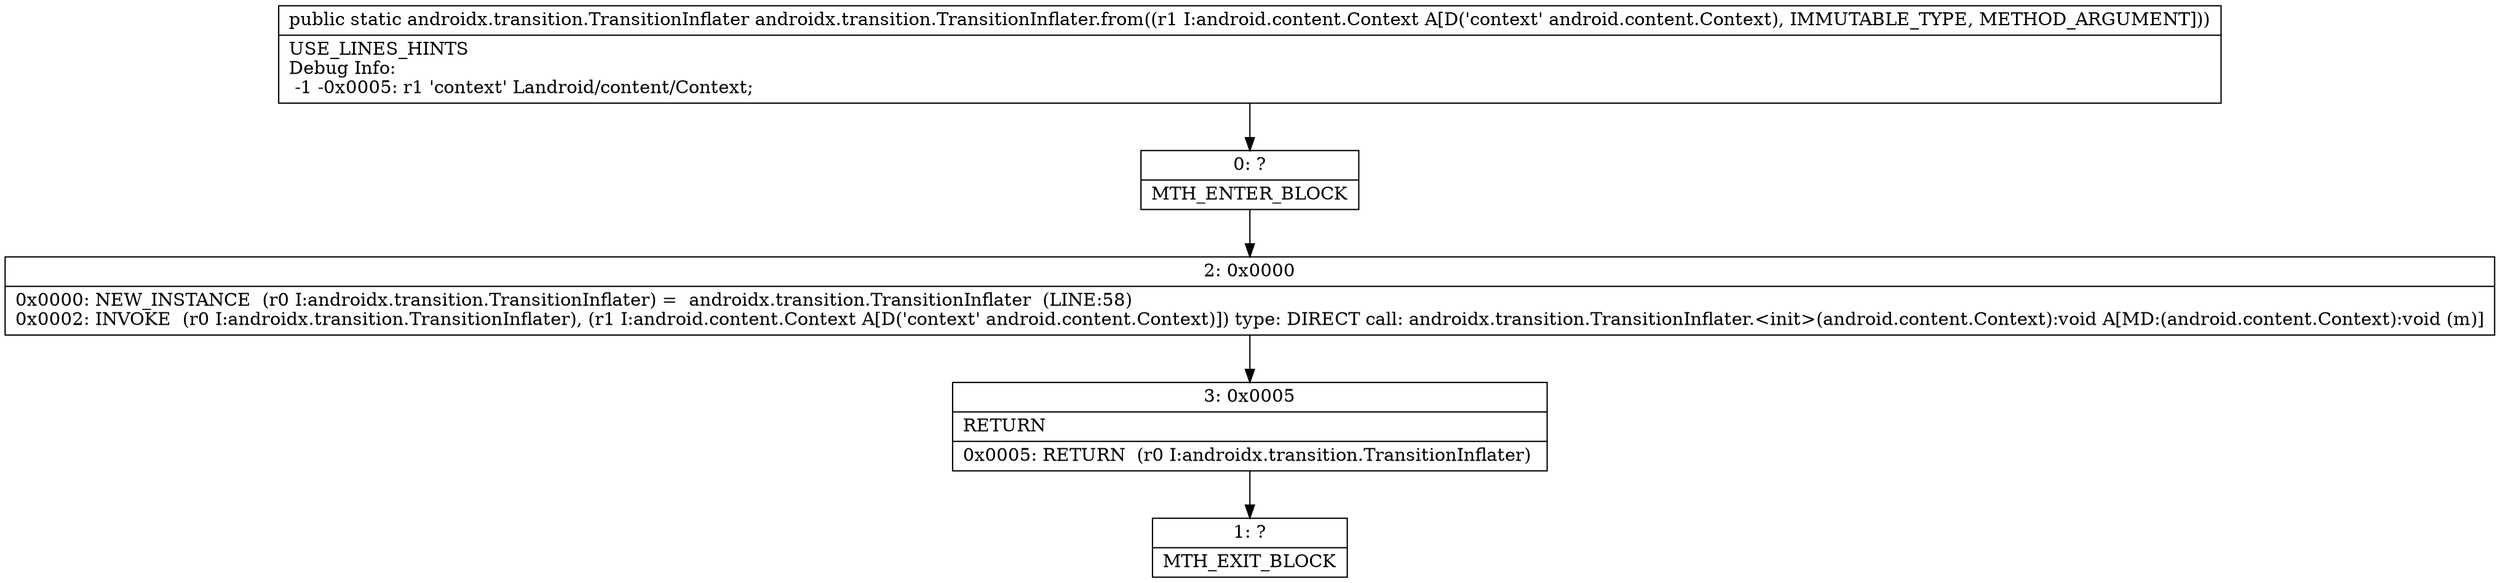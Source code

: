 digraph "CFG forandroidx.transition.TransitionInflater.from(Landroid\/content\/Context;)Landroidx\/transition\/TransitionInflater;" {
Node_0 [shape=record,label="{0\:\ ?|MTH_ENTER_BLOCK\l}"];
Node_2 [shape=record,label="{2\:\ 0x0000|0x0000: NEW_INSTANCE  (r0 I:androidx.transition.TransitionInflater) =  androidx.transition.TransitionInflater  (LINE:58)\l0x0002: INVOKE  (r0 I:androidx.transition.TransitionInflater), (r1 I:android.content.Context A[D('context' android.content.Context)]) type: DIRECT call: androidx.transition.TransitionInflater.\<init\>(android.content.Context):void A[MD:(android.content.Context):void (m)]\l}"];
Node_3 [shape=record,label="{3\:\ 0x0005|RETURN\l|0x0005: RETURN  (r0 I:androidx.transition.TransitionInflater) \l}"];
Node_1 [shape=record,label="{1\:\ ?|MTH_EXIT_BLOCK\l}"];
MethodNode[shape=record,label="{public static androidx.transition.TransitionInflater androidx.transition.TransitionInflater.from((r1 I:android.content.Context A[D('context' android.content.Context), IMMUTABLE_TYPE, METHOD_ARGUMENT]))  | USE_LINES_HINTS\lDebug Info:\l  \-1 \-0x0005: r1 'context' Landroid\/content\/Context;\l}"];
MethodNode -> Node_0;Node_0 -> Node_2;
Node_2 -> Node_3;
Node_3 -> Node_1;
}

